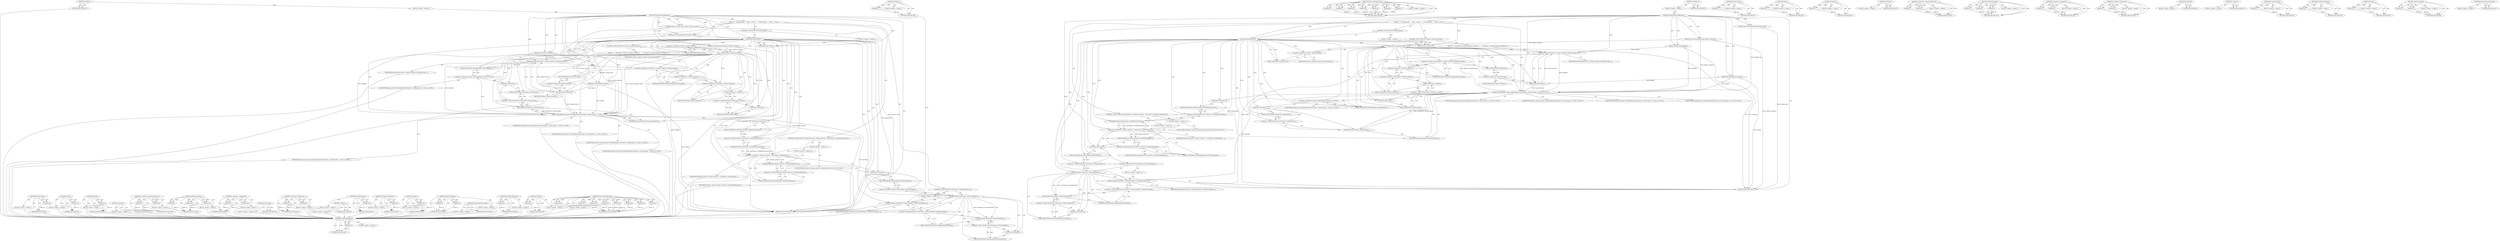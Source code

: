 digraph "MasterDocumentLoader" {
vulnerable_169 [label=<(METHOD,OnWillSendRequest)>];
vulnerable_170 [label=<(PARAM,p1)>];
vulnerable_171 [label=<(BLOCK,&lt;empty&gt;,&lt;empty&gt;)>];
vulnerable_172 [label=<(METHOD_RETURN,ANY)>];
vulnerable_123 [label=<(METHOD,Progress)>];
vulnerable_124 [label=<(PARAM,p1)>];
vulnerable_125 [label=<(BLOCK,&lt;empty&gt;,&lt;empty&gt;)>];
vulnerable_126 [label=<(METHOD_RETURN,ANY)>];
vulnerable_143 [label=<(METHOD,probe.willSendRequest)>];
vulnerable_144 [label=<(PARAM,p1)>];
vulnerable_145 [label=<(PARAM,p2)>];
vulnerable_146 [label=<(PARAM,p3)>];
vulnerable_147 [label=<(PARAM,p4)>];
vulnerable_148 [label=<(PARAM,p5)>];
vulnerable_149 [label=<(PARAM,p6)>];
vulnerable_150 [label=<(PARAM,p7)>];
vulnerable_151 [label=<(BLOCK,&lt;empty&gt;,&lt;empty&gt;)>];
vulnerable_152 [label=<(METHOD_RETURN,ANY)>];
vulnerable_6 [label=<(METHOD,&lt;global&gt;)<SUB>1</SUB>>];
vulnerable_7 [label=<(BLOCK,&lt;empty&gt;,&lt;empty&gt;)<SUB>1</SUB>>];
vulnerable_8 [label=<(METHOD,DispatchWillSendRequest)<SUB>1</SUB>>];
vulnerable_9 [label=<(PARAM,unsigned long identifier)<SUB>2</SUB>>];
vulnerable_10 [label=<(PARAM,ResourceRequest&amp; request)<SUB>3</SUB>>];
vulnerable_11 [label=<(PARAM,const ResourceResponse&amp; redirect_response)<SUB>4</SUB>>];
vulnerable_12 [label=<(PARAM,const FetchInitiatorInfo&amp; initiator_info)<SUB>5</SUB>>];
vulnerable_13 [label=<(BLOCK,{
   if (IsDetached())
     return;

  if (redi...,{
   if (IsDetached())
     return;

  if (redi...)<SUB>5</SUB>>];
vulnerable_14 [label=<(CONTROL_STRUCTURE,IF,if (IsDetached()))<SUB>6</SUB>>];
vulnerable_15 [label=<(IsDetached,IsDetached())<SUB>6</SUB>>];
vulnerable_16 [label=<(BLOCK,&lt;empty&gt;,&lt;empty&gt;)<SUB>7</SUB>>];
vulnerable_17 [label=<(RETURN,return;,return;)<SUB>7</SUB>>];
vulnerable_18 [label=<(CONTROL_STRUCTURE,IF,if (redirect_response.IsNull()))<SUB>9</SUB>>];
vulnerable_19 [label=<(IsNull,redirect_response.IsNull())<SUB>9</SUB>>];
vulnerable_20 [label=<(&lt;operator&gt;.fieldAccess,redirect_response.IsNull)<SUB>9</SUB>>];
vulnerable_21 [label=<(IDENTIFIER,redirect_response,redirect_response.IsNull())<SUB>9</SUB>>];
vulnerable_22 [label=<(FIELD_IDENTIFIER,IsNull,IsNull)<SUB>9</SUB>>];
vulnerable_23 [label=<(BLOCK,{
    GetFrame()-&gt;Loader().Progress().WillStart...,{
    GetFrame()-&gt;Loader().Progress().WillStart...)<SUB>9</SUB>>];
vulnerable_24 [label=<(WillStartLoading,GetFrame()-&gt;Loader().Progress().WillStartLoadin...)<SUB>10</SUB>>];
vulnerable_25 [label=<(&lt;operator&gt;.fieldAccess,GetFrame()-&gt;Loader().Progress().WillStartLoading)<SUB>10</SUB>>];
vulnerable_26 [label=<(Progress,GetFrame()-&gt;Loader().Progress())<SUB>10</SUB>>];
vulnerable_27 [label=<(&lt;operator&gt;.fieldAccess,GetFrame()-&gt;Loader().Progress)<SUB>10</SUB>>];
vulnerable_28 [label=<(Loader,GetFrame()-&gt;Loader())<SUB>10</SUB>>];
vulnerable_29 [label=<(&lt;operator&gt;.indirectFieldAccess,GetFrame()-&gt;Loader)<SUB>10</SUB>>];
vulnerable_30 [label=<(GetFrame,GetFrame())<SUB>10</SUB>>];
vulnerable_31 [label=<(FIELD_IDENTIFIER,Loader,Loader)<SUB>10</SUB>>];
vulnerable_32 [label=<(FIELD_IDENTIFIER,Progress,Progress)<SUB>10</SUB>>];
vulnerable_33 [label=<(FIELD_IDENTIFIER,WillStartLoading,WillStartLoading)<SUB>10</SUB>>];
vulnerable_34 [label=<(IDENTIFIER,identifier,GetFrame()-&gt;Loader().Progress().WillStartLoadin...)<SUB>10</SUB>>];
vulnerable_35 [label=<(Priority,request.Priority())<SUB>11</SUB>>];
vulnerable_36 [label=<(&lt;operator&gt;.fieldAccess,request.Priority)<SUB>11</SUB>>];
vulnerable_37 [label=<(IDENTIFIER,request,request.Priority())<SUB>11</SUB>>];
vulnerable_38 [label=<(FIELD_IDENTIFIER,Priority,Priority)<SUB>11</SUB>>];
vulnerable_39 [label="<(probe.willSendRequest,probe::willSendRequest(GetFrame()-&gt;GetDocument(...)<SUB>13</SUB>>"];
vulnerable_40 [label="<(&lt;operator&gt;.fieldAccess,probe::willSendRequest)<SUB>13</SUB>>"];
vulnerable_41 [label="<(IDENTIFIER,probe,probe::willSendRequest(GetFrame()-&gt;GetDocument(...)<SUB>13</SUB>>"];
vulnerable_42 [label=<(FIELD_IDENTIFIER,willSendRequest,willSendRequest)<SUB>13</SUB>>];
vulnerable_43 [label=<(GetDocument,GetFrame()-&gt;GetDocument())<SUB>13</SUB>>];
vulnerable_44 [label=<(&lt;operator&gt;.indirectFieldAccess,GetFrame()-&gt;GetDocument)<SUB>13</SUB>>];
vulnerable_45 [label=<(GetFrame,GetFrame())<SUB>13</SUB>>];
vulnerable_46 [label=<(FIELD_IDENTIFIER,GetDocument,GetDocument)<SUB>13</SUB>>];
vulnerable_47 [label="<(IDENTIFIER,identifier,probe::willSendRequest(GetFrame()-&gt;GetDocument(...)<SUB>13</SUB>>"];
vulnerable_48 [label=<(MasterDocumentLoader,MasterDocumentLoader())<SUB>14</SUB>>];
vulnerable_49 [label="<(IDENTIFIER,request,probe::willSendRequest(GetFrame()-&gt;GetDocument(...)<SUB>14</SUB>>"];
vulnerable_50 [label="<(IDENTIFIER,redirect_response,probe::willSendRequest(GetFrame()-&gt;GetDocument(...)<SUB>14</SUB>>"];
vulnerable_51 [label="<(IDENTIFIER,initiator_info,probe::willSendRequest(GetFrame()-&gt;GetDocument(...)<SUB>15</SUB>>"];
vulnerable_52 [label=<(CONTROL_STRUCTURE,IF,if (IdlenessDetector* idleness_detector = GetFrame()-&gt;GetIdlenessDetector()))<SUB>16</SUB>>];
vulnerable_53 [label=<(BLOCK,&lt;empty&gt;,&lt;empty&gt;)<SUB>16</SUB>>];
vulnerable_54 [label="<(LOCAL,IdlenessDetector* idleness_detector: IdlenessDetector*)<SUB>16</SUB>>"];
vulnerable_55 [label=<(&lt;operator&gt;.assignment,* idleness_detector = GetFrame()-&gt;GetIdlenessDe...)<SUB>16</SUB>>];
vulnerable_56 [label=<(IDENTIFIER,idleness_detector,* idleness_detector = GetFrame()-&gt;GetIdlenessDe...)<SUB>16</SUB>>];
vulnerable_57 [label=<(GetIdlenessDetector,GetFrame()-&gt;GetIdlenessDetector())<SUB>16</SUB>>];
vulnerable_58 [label=<(&lt;operator&gt;.indirectFieldAccess,GetFrame()-&gt;GetIdlenessDetector)<SUB>16</SUB>>];
vulnerable_59 [label=<(GetFrame,GetFrame())<SUB>16</SUB>>];
vulnerable_60 [label=<(FIELD_IDENTIFIER,GetIdlenessDetector,GetIdlenessDetector)<SUB>16</SUB>>];
vulnerable_61 [label=<(BLOCK,&lt;empty&gt;,&lt;empty&gt;)<SUB>17</SUB>>];
vulnerable_62 [label=<(OnWillSendRequest,idleness_detector-&gt;OnWillSendRequest())<SUB>17</SUB>>];
vulnerable_63 [label=<(&lt;operator&gt;.indirectFieldAccess,idleness_detector-&gt;OnWillSendRequest)<SUB>17</SUB>>];
vulnerable_64 [label=<(IDENTIFIER,idleness_detector,idleness_detector-&gt;OnWillSendRequest())<SUB>17</SUB>>];
vulnerable_65 [label=<(FIELD_IDENTIFIER,OnWillSendRequest,OnWillSendRequest)<SUB>17</SUB>>];
vulnerable_66 [label=<(CONTROL_STRUCTURE,IF,if (GetFrame()-&gt;FrameScheduler()))<SUB>18</SUB>>];
vulnerable_67 [label=<(FrameScheduler,GetFrame()-&gt;FrameScheduler())<SUB>18</SUB>>];
vulnerable_68 [label=<(&lt;operator&gt;.indirectFieldAccess,GetFrame()-&gt;FrameScheduler)<SUB>18</SUB>>];
vulnerable_69 [label=<(GetFrame,GetFrame())<SUB>18</SUB>>];
vulnerable_70 [label=<(FIELD_IDENTIFIER,FrameScheduler,FrameScheduler)<SUB>18</SUB>>];
vulnerable_71 [label=<(BLOCK,&lt;empty&gt;,&lt;empty&gt;)<SUB>19</SUB>>];
vulnerable_72 [label=<(DidStartLoading,GetFrame()-&gt;FrameScheduler()-&gt;DidStartLoading(i...)<SUB>19</SUB>>];
vulnerable_73 [label=<(&lt;operator&gt;.indirectFieldAccess,GetFrame()-&gt;FrameScheduler()-&gt;DidStartLoading)<SUB>19</SUB>>];
vulnerable_74 [label=<(FrameScheduler,GetFrame()-&gt;FrameScheduler())<SUB>19</SUB>>];
vulnerable_75 [label=<(&lt;operator&gt;.indirectFieldAccess,GetFrame()-&gt;FrameScheduler)<SUB>19</SUB>>];
vulnerable_76 [label=<(GetFrame,GetFrame())<SUB>19</SUB>>];
vulnerable_77 [label=<(FIELD_IDENTIFIER,FrameScheduler,FrameScheduler)<SUB>19</SUB>>];
vulnerable_78 [label=<(FIELD_IDENTIFIER,DidStartLoading,DidStartLoading)<SUB>19</SUB>>];
vulnerable_79 [label=<(IDENTIFIER,identifier,GetFrame()-&gt;FrameScheduler()-&gt;DidStartLoading(i...)<SUB>19</SUB>>];
vulnerable_80 [label=<(METHOD_RETURN,void)<SUB>1</SUB>>];
vulnerable_82 [label=<(METHOD_RETURN,ANY)<SUB>1</SUB>>];
vulnerable_153 [label=<(METHOD,GetDocument)>];
vulnerable_154 [label=<(PARAM,p1)>];
vulnerable_155 [label=<(BLOCK,&lt;empty&gt;,&lt;empty&gt;)>];
vulnerable_156 [label=<(METHOD_RETURN,ANY)>];
vulnerable_108 [label=<(METHOD,IsNull)>];
vulnerable_109 [label=<(PARAM,p1)>];
vulnerable_110 [label=<(BLOCK,&lt;empty&gt;,&lt;empty&gt;)>];
vulnerable_111 [label=<(METHOD_RETURN,ANY)>];
vulnerable_139 [label=<(METHOD,Priority)>];
vulnerable_140 [label=<(PARAM,p1)>];
vulnerable_141 [label=<(BLOCK,&lt;empty&gt;,&lt;empty&gt;)>];
vulnerable_142 [label=<(METHOD_RETURN,ANY)>];
vulnerable_136 [label=<(METHOD,GetFrame)>];
vulnerable_137 [label=<(BLOCK,&lt;empty&gt;,&lt;empty&gt;)>];
vulnerable_138 [label=<(METHOD_RETURN,ANY)>];
vulnerable_131 [label=<(METHOD,&lt;operator&gt;.indirectFieldAccess)>];
vulnerable_132 [label=<(PARAM,p1)>];
vulnerable_133 [label=<(PARAM,p2)>];
vulnerable_134 [label=<(BLOCK,&lt;empty&gt;,&lt;empty&gt;)>];
vulnerable_135 [label=<(METHOD_RETURN,ANY)>];
vulnerable_117 [label=<(METHOD,WillStartLoading)>];
vulnerable_118 [label=<(PARAM,p1)>];
vulnerable_119 [label=<(PARAM,p2)>];
vulnerable_120 [label=<(PARAM,p3)>];
vulnerable_121 [label=<(BLOCK,&lt;empty&gt;,&lt;empty&gt;)>];
vulnerable_122 [label=<(METHOD_RETURN,ANY)>];
vulnerable_160 [label=<(METHOD,&lt;operator&gt;.assignment)>];
vulnerable_161 [label=<(PARAM,p1)>];
vulnerable_162 [label=<(PARAM,p2)>];
vulnerable_163 [label=<(BLOCK,&lt;empty&gt;,&lt;empty&gt;)>];
vulnerable_164 [label=<(METHOD_RETURN,ANY)>];
vulnerable_112 [label=<(METHOD,&lt;operator&gt;.fieldAccess)>];
vulnerable_113 [label=<(PARAM,p1)>];
vulnerable_114 [label=<(PARAM,p2)>];
vulnerable_115 [label=<(BLOCK,&lt;empty&gt;,&lt;empty&gt;)>];
vulnerable_116 [label=<(METHOD_RETURN,ANY)>];
vulnerable_105 [label=<(METHOD,IsDetached)>];
vulnerable_106 [label=<(BLOCK,&lt;empty&gt;,&lt;empty&gt;)>];
vulnerable_107 [label=<(METHOD_RETURN,ANY)>];
vulnerable_99 [label=<(METHOD,&lt;global&gt;)<SUB>1</SUB>>];
vulnerable_100 [label=<(BLOCK,&lt;empty&gt;,&lt;empty&gt;)>];
vulnerable_101 [label=<(METHOD_RETURN,ANY)>];
vulnerable_173 [label=<(METHOD,FrameScheduler)>];
vulnerable_174 [label=<(PARAM,p1)>];
vulnerable_175 [label=<(BLOCK,&lt;empty&gt;,&lt;empty&gt;)>];
vulnerable_176 [label=<(METHOD_RETURN,ANY)>];
vulnerable_165 [label=<(METHOD,GetIdlenessDetector)>];
vulnerable_166 [label=<(PARAM,p1)>];
vulnerable_167 [label=<(BLOCK,&lt;empty&gt;,&lt;empty&gt;)>];
vulnerable_168 [label=<(METHOD_RETURN,ANY)>];
vulnerable_127 [label=<(METHOD,Loader)>];
vulnerable_128 [label=<(PARAM,p1)>];
vulnerable_129 [label=<(BLOCK,&lt;empty&gt;,&lt;empty&gt;)>];
vulnerable_130 [label=<(METHOD_RETURN,ANY)>];
vulnerable_177 [label=<(METHOD,DidStartLoading)>];
vulnerable_178 [label=<(PARAM,p1)>];
vulnerable_179 [label=<(PARAM,p2)>];
vulnerable_180 [label=<(BLOCK,&lt;empty&gt;,&lt;empty&gt;)>];
vulnerable_181 [label=<(METHOD_RETURN,ANY)>];
vulnerable_157 [label=<(METHOD,MasterDocumentLoader)>];
vulnerable_158 [label=<(BLOCK,&lt;empty&gt;,&lt;empty&gt;)>];
vulnerable_159 [label=<(METHOD_RETURN,ANY)>];
fixed_174 [label=<(METHOD,OnWillSendRequest)>];
fixed_175 [label=<(PARAM,p1)>];
fixed_176 [label=<(BLOCK,&lt;empty&gt;,&lt;empty&gt;)>];
fixed_177 [label=<(METHOD_RETURN,ANY)>];
fixed_127 [label=<(METHOD,Progress)>];
fixed_128 [label=<(PARAM,p1)>];
fixed_129 [label=<(BLOCK,&lt;empty&gt;,&lt;empty&gt;)>];
fixed_130 [label=<(METHOD_RETURN,ANY)>];
fixed_147 [label=<(METHOD,probe.willSendRequest)>];
fixed_148 [label=<(PARAM,p1)>];
fixed_149 [label=<(PARAM,p2)>];
fixed_150 [label=<(PARAM,p3)>];
fixed_151 [label=<(PARAM,p4)>];
fixed_152 [label=<(PARAM,p5)>];
fixed_153 [label=<(PARAM,p6)>];
fixed_154 [label=<(PARAM,p7)>];
fixed_155 [label=<(PARAM,p8)>];
fixed_156 [label=<(BLOCK,&lt;empty&gt;,&lt;empty&gt;)>];
fixed_157 [label=<(METHOD_RETURN,ANY)>];
fixed_6 [label=<(METHOD,&lt;global&gt;)<SUB>1</SUB>>];
fixed_7 [label=<(BLOCK,&lt;empty&gt;,&lt;empty&gt;)<SUB>1</SUB>>];
fixed_8 [label=<(METHOD,DispatchWillSendRequest)<SUB>1</SUB>>];
fixed_9 [label=<(PARAM,unsigned long identifier)<SUB>2</SUB>>];
fixed_10 [label=<(PARAM,ResourceRequest&amp; request)<SUB>3</SUB>>];
fixed_11 [label=<(PARAM,const ResourceResponse&amp; redirect_response)<SUB>4</SUB>>];
fixed_12 [label="<(PARAM,Resource::Type resource_type)<SUB>5</SUB>>"];
fixed_13 [label=<(PARAM,const FetchInitiatorInfo&amp; initiator_info)<SUB>6</SUB>>];
fixed_14 [label=<(BLOCK,{
   if (IsDetached())
     return;

  if (redi...,{
   if (IsDetached())
     return;

  if (redi...)<SUB>6</SUB>>];
fixed_15 [label=<(CONTROL_STRUCTURE,IF,if (IsDetached()))<SUB>7</SUB>>];
fixed_16 [label=<(IsDetached,IsDetached())<SUB>7</SUB>>];
fixed_17 [label=<(BLOCK,&lt;empty&gt;,&lt;empty&gt;)<SUB>8</SUB>>];
fixed_18 [label=<(RETURN,return;,return;)<SUB>8</SUB>>];
fixed_19 [label=<(CONTROL_STRUCTURE,IF,if (redirect_response.IsNull()))<SUB>10</SUB>>];
fixed_20 [label=<(IsNull,redirect_response.IsNull())<SUB>10</SUB>>];
fixed_21 [label=<(&lt;operator&gt;.fieldAccess,redirect_response.IsNull)<SUB>10</SUB>>];
fixed_22 [label=<(IDENTIFIER,redirect_response,redirect_response.IsNull())<SUB>10</SUB>>];
fixed_23 [label=<(FIELD_IDENTIFIER,IsNull,IsNull)<SUB>10</SUB>>];
fixed_24 [label=<(BLOCK,{
    GetFrame()-&gt;Loader().Progress().WillStart...,{
    GetFrame()-&gt;Loader().Progress().WillStart...)<SUB>10</SUB>>];
fixed_25 [label=<(WillStartLoading,GetFrame()-&gt;Loader().Progress().WillStartLoadin...)<SUB>11</SUB>>];
fixed_26 [label=<(&lt;operator&gt;.fieldAccess,GetFrame()-&gt;Loader().Progress().WillStartLoading)<SUB>11</SUB>>];
fixed_27 [label=<(Progress,GetFrame()-&gt;Loader().Progress())<SUB>11</SUB>>];
fixed_28 [label=<(&lt;operator&gt;.fieldAccess,GetFrame()-&gt;Loader().Progress)<SUB>11</SUB>>];
fixed_29 [label=<(Loader,GetFrame()-&gt;Loader())<SUB>11</SUB>>];
fixed_30 [label=<(&lt;operator&gt;.indirectFieldAccess,GetFrame()-&gt;Loader)<SUB>11</SUB>>];
fixed_31 [label=<(GetFrame,GetFrame())<SUB>11</SUB>>];
fixed_32 [label=<(FIELD_IDENTIFIER,Loader,Loader)<SUB>11</SUB>>];
fixed_33 [label=<(FIELD_IDENTIFIER,Progress,Progress)<SUB>11</SUB>>];
fixed_34 [label=<(FIELD_IDENTIFIER,WillStartLoading,WillStartLoading)<SUB>11</SUB>>];
fixed_35 [label=<(IDENTIFIER,identifier,GetFrame()-&gt;Loader().Progress().WillStartLoadin...)<SUB>11</SUB>>];
fixed_36 [label=<(Priority,request.Priority())<SUB>12</SUB>>];
fixed_37 [label=<(&lt;operator&gt;.fieldAccess,request.Priority)<SUB>12</SUB>>];
fixed_38 [label=<(IDENTIFIER,request,request.Priority())<SUB>12</SUB>>];
fixed_39 [label=<(FIELD_IDENTIFIER,Priority,Priority)<SUB>12</SUB>>];
fixed_40 [label="<(probe.willSendRequest,probe::willSendRequest(GetFrame()-&gt;GetDocument(...)<SUB>14</SUB>>"];
fixed_41 [label="<(&lt;operator&gt;.fieldAccess,probe::willSendRequest)<SUB>14</SUB>>"];
fixed_42 [label="<(IDENTIFIER,probe,probe::willSendRequest(GetFrame()-&gt;GetDocument(...)<SUB>14</SUB>>"];
fixed_43 [label=<(FIELD_IDENTIFIER,willSendRequest,willSendRequest)<SUB>14</SUB>>];
fixed_44 [label=<(GetDocument,GetFrame()-&gt;GetDocument())<SUB>14</SUB>>];
fixed_45 [label=<(&lt;operator&gt;.indirectFieldAccess,GetFrame()-&gt;GetDocument)<SUB>14</SUB>>];
fixed_46 [label=<(GetFrame,GetFrame())<SUB>14</SUB>>];
fixed_47 [label=<(FIELD_IDENTIFIER,GetDocument,GetDocument)<SUB>14</SUB>>];
fixed_48 [label="<(IDENTIFIER,identifier,probe::willSendRequest(GetFrame()-&gt;GetDocument(...)<SUB>14</SUB>>"];
fixed_49 [label=<(MasterDocumentLoader,MasterDocumentLoader())<SUB>15</SUB>>];
fixed_50 [label="<(IDENTIFIER,request,probe::willSendRequest(GetFrame()-&gt;GetDocument(...)<SUB>15</SUB>>"];
fixed_51 [label="<(IDENTIFIER,redirect_response,probe::willSendRequest(GetFrame()-&gt;GetDocument(...)<SUB>15</SUB>>"];
fixed_52 [label="<(IDENTIFIER,initiator_info,probe::willSendRequest(GetFrame()-&gt;GetDocument(...)<SUB>16</SUB>>"];
fixed_53 [label="<(IDENTIFIER,resource_type,probe::willSendRequest(GetFrame()-&gt;GetDocument(...)<SUB>16</SUB>>"];
fixed_54 [label=<(CONTROL_STRUCTURE,IF,if (IdlenessDetector* idleness_detector = GetFrame()-&gt;GetIdlenessDetector()))<SUB>17</SUB>>];
fixed_55 [label=<(BLOCK,&lt;empty&gt;,&lt;empty&gt;)<SUB>17</SUB>>];
fixed_56 [label="<(LOCAL,IdlenessDetector* idleness_detector: IdlenessDetector*)<SUB>17</SUB>>"];
fixed_57 [label=<(&lt;operator&gt;.assignment,* idleness_detector = GetFrame()-&gt;GetIdlenessDe...)<SUB>17</SUB>>];
fixed_58 [label=<(IDENTIFIER,idleness_detector,* idleness_detector = GetFrame()-&gt;GetIdlenessDe...)<SUB>17</SUB>>];
fixed_59 [label=<(GetIdlenessDetector,GetFrame()-&gt;GetIdlenessDetector())<SUB>17</SUB>>];
fixed_60 [label=<(&lt;operator&gt;.indirectFieldAccess,GetFrame()-&gt;GetIdlenessDetector)<SUB>17</SUB>>];
fixed_61 [label=<(GetFrame,GetFrame())<SUB>17</SUB>>];
fixed_62 [label=<(FIELD_IDENTIFIER,GetIdlenessDetector,GetIdlenessDetector)<SUB>17</SUB>>];
fixed_63 [label=<(BLOCK,&lt;empty&gt;,&lt;empty&gt;)<SUB>18</SUB>>];
fixed_64 [label=<(OnWillSendRequest,idleness_detector-&gt;OnWillSendRequest())<SUB>18</SUB>>];
fixed_65 [label=<(&lt;operator&gt;.indirectFieldAccess,idleness_detector-&gt;OnWillSendRequest)<SUB>18</SUB>>];
fixed_66 [label=<(IDENTIFIER,idleness_detector,idleness_detector-&gt;OnWillSendRequest())<SUB>18</SUB>>];
fixed_67 [label=<(FIELD_IDENTIFIER,OnWillSendRequest,OnWillSendRequest)<SUB>18</SUB>>];
fixed_68 [label=<(CONTROL_STRUCTURE,IF,if (GetFrame()-&gt;FrameScheduler()))<SUB>19</SUB>>];
fixed_69 [label=<(FrameScheduler,GetFrame()-&gt;FrameScheduler())<SUB>19</SUB>>];
fixed_70 [label=<(&lt;operator&gt;.indirectFieldAccess,GetFrame()-&gt;FrameScheduler)<SUB>19</SUB>>];
fixed_71 [label=<(GetFrame,GetFrame())<SUB>19</SUB>>];
fixed_72 [label=<(FIELD_IDENTIFIER,FrameScheduler,FrameScheduler)<SUB>19</SUB>>];
fixed_73 [label=<(BLOCK,&lt;empty&gt;,&lt;empty&gt;)<SUB>20</SUB>>];
fixed_74 [label=<(DidStartLoading,GetFrame()-&gt;FrameScheduler()-&gt;DidStartLoading(i...)<SUB>20</SUB>>];
fixed_75 [label=<(&lt;operator&gt;.indirectFieldAccess,GetFrame()-&gt;FrameScheduler()-&gt;DidStartLoading)<SUB>20</SUB>>];
fixed_76 [label=<(FrameScheduler,GetFrame()-&gt;FrameScheduler())<SUB>20</SUB>>];
fixed_77 [label=<(&lt;operator&gt;.indirectFieldAccess,GetFrame()-&gt;FrameScheduler)<SUB>20</SUB>>];
fixed_78 [label=<(GetFrame,GetFrame())<SUB>20</SUB>>];
fixed_79 [label=<(FIELD_IDENTIFIER,FrameScheduler,FrameScheduler)<SUB>20</SUB>>];
fixed_80 [label=<(FIELD_IDENTIFIER,DidStartLoading,DidStartLoading)<SUB>20</SUB>>];
fixed_81 [label=<(IDENTIFIER,identifier,GetFrame()-&gt;FrameScheduler()-&gt;DidStartLoading(i...)<SUB>20</SUB>>];
fixed_82 [label=<(METHOD_RETURN,void)<SUB>1</SUB>>];
fixed_84 [label=<(METHOD_RETURN,ANY)<SUB>1</SUB>>];
fixed_158 [label=<(METHOD,GetDocument)>];
fixed_159 [label=<(PARAM,p1)>];
fixed_160 [label=<(BLOCK,&lt;empty&gt;,&lt;empty&gt;)>];
fixed_161 [label=<(METHOD_RETURN,ANY)>];
fixed_112 [label=<(METHOD,IsNull)>];
fixed_113 [label=<(PARAM,p1)>];
fixed_114 [label=<(BLOCK,&lt;empty&gt;,&lt;empty&gt;)>];
fixed_115 [label=<(METHOD_RETURN,ANY)>];
fixed_143 [label=<(METHOD,Priority)>];
fixed_144 [label=<(PARAM,p1)>];
fixed_145 [label=<(BLOCK,&lt;empty&gt;,&lt;empty&gt;)>];
fixed_146 [label=<(METHOD_RETURN,ANY)>];
fixed_140 [label=<(METHOD,GetFrame)>];
fixed_141 [label=<(BLOCK,&lt;empty&gt;,&lt;empty&gt;)>];
fixed_142 [label=<(METHOD_RETURN,ANY)>];
fixed_135 [label=<(METHOD,&lt;operator&gt;.indirectFieldAccess)>];
fixed_136 [label=<(PARAM,p1)>];
fixed_137 [label=<(PARAM,p2)>];
fixed_138 [label=<(BLOCK,&lt;empty&gt;,&lt;empty&gt;)>];
fixed_139 [label=<(METHOD_RETURN,ANY)>];
fixed_121 [label=<(METHOD,WillStartLoading)>];
fixed_122 [label=<(PARAM,p1)>];
fixed_123 [label=<(PARAM,p2)>];
fixed_124 [label=<(PARAM,p3)>];
fixed_125 [label=<(BLOCK,&lt;empty&gt;,&lt;empty&gt;)>];
fixed_126 [label=<(METHOD_RETURN,ANY)>];
fixed_165 [label=<(METHOD,&lt;operator&gt;.assignment)>];
fixed_166 [label=<(PARAM,p1)>];
fixed_167 [label=<(PARAM,p2)>];
fixed_168 [label=<(BLOCK,&lt;empty&gt;,&lt;empty&gt;)>];
fixed_169 [label=<(METHOD_RETURN,ANY)>];
fixed_116 [label=<(METHOD,&lt;operator&gt;.fieldAccess)>];
fixed_117 [label=<(PARAM,p1)>];
fixed_118 [label=<(PARAM,p2)>];
fixed_119 [label=<(BLOCK,&lt;empty&gt;,&lt;empty&gt;)>];
fixed_120 [label=<(METHOD_RETURN,ANY)>];
fixed_109 [label=<(METHOD,IsDetached)>];
fixed_110 [label=<(BLOCK,&lt;empty&gt;,&lt;empty&gt;)>];
fixed_111 [label=<(METHOD_RETURN,ANY)>];
fixed_103 [label=<(METHOD,&lt;global&gt;)<SUB>1</SUB>>];
fixed_104 [label=<(BLOCK,&lt;empty&gt;,&lt;empty&gt;)>];
fixed_105 [label=<(METHOD_RETURN,ANY)>];
fixed_178 [label=<(METHOD,FrameScheduler)>];
fixed_179 [label=<(PARAM,p1)>];
fixed_180 [label=<(BLOCK,&lt;empty&gt;,&lt;empty&gt;)>];
fixed_181 [label=<(METHOD_RETURN,ANY)>];
fixed_170 [label=<(METHOD,GetIdlenessDetector)>];
fixed_171 [label=<(PARAM,p1)>];
fixed_172 [label=<(BLOCK,&lt;empty&gt;,&lt;empty&gt;)>];
fixed_173 [label=<(METHOD_RETURN,ANY)>];
fixed_131 [label=<(METHOD,Loader)>];
fixed_132 [label=<(PARAM,p1)>];
fixed_133 [label=<(BLOCK,&lt;empty&gt;,&lt;empty&gt;)>];
fixed_134 [label=<(METHOD_RETURN,ANY)>];
fixed_182 [label=<(METHOD,DidStartLoading)>];
fixed_183 [label=<(PARAM,p1)>];
fixed_184 [label=<(PARAM,p2)>];
fixed_185 [label=<(BLOCK,&lt;empty&gt;,&lt;empty&gt;)>];
fixed_186 [label=<(METHOD_RETURN,ANY)>];
fixed_162 [label=<(METHOD,MasterDocumentLoader)>];
fixed_163 [label=<(BLOCK,&lt;empty&gt;,&lt;empty&gt;)>];
fixed_164 [label=<(METHOD_RETURN,ANY)>];
vulnerable_169 -> vulnerable_170  [key=0, label="AST: "];
vulnerable_169 -> vulnerable_170  [key=1, label="DDG: "];
vulnerable_169 -> vulnerable_171  [key=0, label="AST: "];
vulnerable_169 -> vulnerable_172  [key=0, label="AST: "];
vulnerable_169 -> vulnerable_172  [key=1, label="CFG: "];
vulnerable_170 -> vulnerable_172  [key=0, label="DDG: p1"];
vulnerable_123 -> vulnerable_124  [key=0, label="AST: "];
vulnerable_123 -> vulnerable_124  [key=1, label="DDG: "];
vulnerable_123 -> vulnerable_125  [key=0, label="AST: "];
vulnerable_123 -> vulnerable_126  [key=0, label="AST: "];
vulnerable_123 -> vulnerable_126  [key=1, label="CFG: "];
vulnerable_124 -> vulnerable_126  [key=0, label="DDG: p1"];
vulnerable_143 -> vulnerable_144  [key=0, label="AST: "];
vulnerable_143 -> vulnerable_144  [key=1, label="DDG: "];
vulnerable_143 -> vulnerable_151  [key=0, label="AST: "];
vulnerable_143 -> vulnerable_145  [key=0, label="AST: "];
vulnerable_143 -> vulnerable_145  [key=1, label="DDG: "];
vulnerable_143 -> vulnerable_152  [key=0, label="AST: "];
vulnerable_143 -> vulnerable_152  [key=1, label="CFG: "];
vulnerable_143 -> vulnerable_146  [key=0, label="AST: "];
vulnerable_143 -> vulnerable_146  [key=1, label="DDG: "];
vulnerable_143 -> vulnerable_147  [key=0, label="AST: "];
vulnerable_143 -> vulnerable_147  [key=1, label="DDG: "];
vulnerable_143 -> vulnerable_148  [key=0, label="AST: "];
vulnerable_143 -> vulnerable_148  [key=1, label="DDG: "];
vulnerable_143 -> vulnerable_149  [key=0, label="AST: "];
vulnerable_143 -> vulnerable_149  [key=1, label="DDG: "];
vulnerable_143 -> vulnerable_150  [key=0, label="AST: "];
vulnerable_143 -> vulnerable_150  [key=1, label="DDG: "];
vulnerable_144 -> vulnerable_152  [key=0, label="DDG: p1"];
vulnerable_145 -> vulnerable_152  [key=0, label="DDG: p2"];
vulnerable_146 -> vulnerable_152  [key=0, label="DDG: p3"];
vulnerable_147 -> vulnerable_152  [key=0, label="DDG: p4"];
vulnerable_148 -> vulnerable_152  [key=0, label="DDG: p5"];
vulnerable_149 -> vulnerable_152  [key=0, label="DDG: p6"];
vulnerable_150 -> vulnerable_152  [key=0, label="DDG: p7"];
vulnerable_6 -> vulnerable_7  [key=0, label="AST: "];
vulnerable_6 -> vulnerable_82  [key=0, label="AST: "];
vulnerable_6 -> vulnerable_82  [key=1, label="CFG: "];
vulnerable_7 -> vulnerable_8  [key=0, label="AST: "];
vulnerable_8 -> vulnerable_9  [key=0, label="AST: "];
vulnerable_8 -> vulnerable_9  [key=1, label="DDG: "];
vulnerable_8 -> vulnerable_10  [key=0, label="AST: "];
vulnerable_8 -> vulnerable_10  [key=1, label="DDG: "];
vulnerable_8 -> vulnerable_11  [key=0, label="AST: "];
vulnerable_8 -> vulnerable_11  [key=1, label="DDG: "];
vulnerable_8 -> vulnerable_12  [key=0, label="AST: "];
vulnerable_8 -> vulnerable_12  [key=1, label="DDG: "];
vulnerable_8 -> vulnerable_13  [key=0, label="AST: "];
vulnerable_8 -> vulnerable_80  [key=0, label="AST: "];
vulnerable_8 -> vulnerable_15  [key=0, label="CFG: "];
vulnerable_8 -> vulnerable_15  [key=1, label="DDG: "];
vulnerable_8 -> vulnerable_39  [key=0, label="DDG: "];
vulnerable_8 -> vulnerable_17  [key=0, label="DDG: "];
vulnerable_8 -> vulnerable_24  [key=0, label="DDG: "];
vulnerable_8 -> vulnerable_72  [key=0, label="DDG: "];
vulnerable_9 -> vulnerable_80  [key=0, label="DDG: identifier"];
vulnerable_9 -> vulnerable_39  [key=0, label="DDG: identifier"];
vulnerable_9 -> vulnerable_24  [key=0, label="DDG: identifier"];
vulnerable_10 -> vulnerable_80  [key=0, label="DDG: request"];
vulnerable_10 -> vulnerable_39  [key=0, label="DDG: request"];
vulnerable_10 -> vulnerable_35  [key=0, label="DDG: request"];
vulnerable_11 -> vulnerable_80  [key=0, label="DDG: redirect_response"];
vulnerable_11 -> vulnerable_39  [key=0, label="DDG: redirect_response"];
vulnerable_11 -> vulnerable_19  [key=0, label="DDG: redirect_response"];
vulnerable_12 -> vulnerable_80  [key=0, label="DDG: initiator_info"];
vulnerable_12 -> vulnerable_39  [key=0, label="DDG: initiator_info"];
vulnerable_13 -> vulnerable_14  [key=0, label="AST: "];
vulnerable_13 -> vulnerable_18  [key=0, label="AST: "];
vulnerable_13 -> vulnerable_39  [key=0, label="AST: "];
vulnerable_13 -> vulnerable_52  [key=0, label="AST: "];
vulnerable_13 -> vulnerable_66  [key=0, label="AST: "];
vulnerable_14 -> vulnerable_15  [key=0, label="AST: "];
vulnerable_14 -> vulnerable_16  [key=0, label="AST: "];
vulnerable_15 -> vulnerable_17  [key=0, label="CFG: "];
vulnerable_15 -> vulnerable_17  [key=1, label="CDG: "];
vulnerable_15 -> vulnerable_22  [key=0, label="CFG: "];
vulnerable_15 -> vulnerable_22  [key=1, label="CDG: "];
vulnerable_15 -> vulnerable_80  [key=0, label="DDG: IsDetached()"];
vulnerable_15 -> vulnerable_48  [key=0, label="CDG: "];
vulnerable_15 -> vulnerable_68  [key=0, label="CDG: "];
vulnerable_15 -> vulnerable_60  [key=0, label="CDG: "];
vulnerable_15 -> vulnerable_42  [key=0, label="CDG: "];
vulnerable_15 -> vulnerable_57  [key=0, label="CDG: "];
vulnerable_15 -> vulnerable_19  [key=0, label="CDG: "];
vulnerable_15 -> vulnerable_46  [key=0, label="CDG: "];
vulnerable_15 -> vulnerable_20  [key=0, label="CDG: "];
vulnerable_15 -> vulnerable_69  [key=0, label="CDG: "];
vulnerable_15 -> vulnerable_67  [key=0, label="CDG: "];
vulnerable_15 -> vulnerable_45  [key=0, label="CDG: "];
vulnerable_15 -> vulnerable_40  [key=0, label="CDG: "];
vulnerable_15 -> vulnerable_59  [key=0, label="CDG: "];
vulnerable_15 -> vulnerable_44  [key=0, label="CDG: "];
vulnerable_15 -> vulnerable_43  [key=0, label="CDG: "];
vulnerable_15 -> vulnerable_58  [key=0, label="CDG: "];
vulnerable_15 -> vulnerable_70  [key=0, label="CDG: "];
vulnerable_15 -> vulnerable_55  [key=0, label="CDG: "];
vulnerable_15 -> vulnerable_39  [key=0, label="CDG: "];
vulnerable_16 -> vulnerable_17  [key=0, label="AST: "];
vulnerable_17 -> vulnerable_80  [key=0, label="CFG: "];
vulnerable_17 -> vulnerable_80  [key=1, label="DDG: &lt;RET&gt;"];
vulnerable_18 -> vulnerable_19  [key=0, label="AST: "];
vulnerable_18 -> vulnerable_23  [key=0, label="AST: "];
vulnerable_19 -> vulnerable_20  [key=0, label="AST: "];
vulnerable_19 -> vulnerable_30  [key=0, label="CFG: "];
vulnerable_19 -> vulnerable_30  [key=1, label="CDG: "];
vulnerable_19 -> vulnerable_42  [key=0, label="CFG: "];
vulnerable_19 -> vulnerable_39  [key=0, label="DDG: redirect_response.IsNull"];
vulnerable_19 -> vulnerable_32  [key=0, label="CDG: "];
vulnerable_19 -> vulnerable_26  [key=0, label="CDG: "];
vulnerable_19 -> vulnerable_28  [key=0, label="CDG: "];
vulnerable_19 -> vulnerable_38  [key=0, label="CDG: "];
vulnerable_19 -> vulnerable_25  [key=0, label="CDG: "];
vulnerable_19 -> vulnerable_27  [key=0, label="CDG: "];
vulnerable_19 -> vulnerable_29  [key=0, label="CDG: "];
vulnerable_19 -> vulnerable_35  [key=0, label="CDG: "];
vulnerable_19 -> vulnerable_24  [key=0, label="CDG: "];
vulnerable_19 -> vulnerable_33  [key=0, label="CDG: "];
vulnerable_19 -> vulnerable_36  [key=0, label="CDG: "];
vulnerable_19 -> vulnerable_31  [key=0, label="CDG: "];
vulnerable_20 -> vulnerable_21  [key=0, label="AST: "];
vulnerable_20 -> vulnerable_22  [key=0, label="AST: "];
vulnerable_20 -> vulnerable_19  [key=0, label="CFG: "];
vulnerable_22 -> vulnerable_20  [key=0, label="CFG: "];
vulnerable_23 -> vulnerable_24  [key=0, label="AST: "];
vulnerable_24 -> vulnerable_25  [key=0, label="AST: "];
vulnerable_24 -> vulnerable_34  [key=0, label="AST: "];
vulnerable_24 -> vulnerable_35  [key=0, label="AST: "];
vulnerable_24 -> vulnerable_42  [key=0, label="CFG: "];
vulnerable_24 -> vulnerable_39  [key=0, label="DDG: identifier"];
vulnerable_25 -> vulnerable_26  [key=0, label="AST: "];
vulnerable_25 -> vulnerable_33  [key=0, label="AST: "];
vulnerable_25 -> vulnerable_38  [key=0, label="CFG: "];
vulnerable_26 -> vulnerable_27  [key=0, label="AST: "];
vulnerable_26 -> vulnerable_33  [key=0, label="CFG: "];
vulnerable_27 -> vulnerable_28  [key=0, label="AST: "];
vulnerable_27 -> vulnerable_32  [key=0, label="AST: "];
vulnerable_27 -> vulnerable_26  [key=0, label="CFG: "];
vulnerable_28 -> vulnerable_29  [key=0, label="AST: "];
vulnerable_28 -> vulnerable_32  [key=0, label="CFG: "];
vulnerable_29 -> vulnerable_30  [key=0, label="AST: "];
vulnerable_29 -> vulnerable_31  [key=0, label="AST: "];
vulnerable_29 -> vulnerable_28  [key=0, label="CFG: "];
vulnerable_30 -> vulnerable_31  [key=0, label="CFG: "];
vulnerable_31 -> vulnerable_29  [key=0, label="CFG: "];
vulnerable_32 -> vulnerable_27  [key=0, label="CFG: "];
vulnerable_33 -> vulnerable_25  [key=0, label="CFG: "];
vulnerable_35 -> vulnerable_36  [key=0, label="AST: "];
vulnerable_35 -> vulnerable_24  [key=0, label="CFG: "];
vulnerable_35 -> vulnerable_24  [key=1, label="DDG: request.Priority"];
vulnerable_35 -> vulnerable_39  [key=0, label="DDG: request.Priority"];
vulnerable_36 -> vulnerable_37  [key=0, label="AST: "];
vulnerable_36 -> vulnerable_38  [key=0, label="AST: "];
vulnerable_36 -> vulnerable_35  [key=0, label="CFG: "];
vulnerable_38 -> vulnerable_36  [key=0, label="CFG: "];
vulnerable_39 -> vulnerable_40  [key=0, label="AST: "];
vulnerable_39 -> vulnerable_43  [key=0, label="AST: "];
vulnerable_39 -> vulnerable_47  [key=0, label="AST: "];
vulnerable_39 -> vulnerable_48  [key=0, label="AST: "];
vulnerable_39 -> vulnerable_49  [key=0, label="AST: "];
vulnerable_39 -> vulnerable_50  [key=0, label="AST: "];
vulnerable_39 -> vulnerable_51  [key=0, label="AST: "];
vulnerable_39 -> vulnerable_59  [key=0, label="CFG: "];
vulnerable_39 -> vulnerable_72  [key=0, label="DDG: identifier"];
vulnerable_40 -> vulnerable_41  [key=0, label="AST: "];
vulnerable_40 -> vulnerable_42  [key=0, label="AST: "];
vulnerable_40 -> vulnerable_45  [key=0, label="CFG: "];
vulnerable_42 -> vulnerable_40  [key=0, label="CFG: "];
vulnerable_43 -> vulnerable_44  [key=0, label="AST: "];
vulnerable_43 -> vulnerable_48  [key=0, label="CFG: "];
vulnerable_43 -> vulnerable_39  [key=0, label="DDG: GetFrame()-&gt;GetDocument"];
vulnerable_44 -> vulnerable_45  [key=0, label="AST: "];
vulnerable_44 -> vulnerable_46  [key=0, label="AST: "];
vulnerable_44 -> vulnerable_43  [key=0, label="CFG: "];
vulnerable_45 -> vulnerable_46  [key=0, label="CFG: "];
vulnerable_46 -> vulnerable_44  [key=0, label="CFG: "];
vulnerable_48 -> vulnerable_39  [key=0, label="CFG: "];
vulnerable_52 -> vulnerable_53  [key=0, label="AST: "];
vulnerable_52 -> vulnerable_61  [key=0, label="AST: "];
vulnerable_53 -> vulnerable_54  [key=0, label="AST: "];
vulnerable_53 -> vulnerable_55  [key=0, label="AST: "];
vulnerable_55 -> vulnerable_56  [key=0, label="AST: "];
vulnerable_55 -> vulnerable_57  [key=0, label="AST: "];
vulnerable_55 -> vulnerable_69  [key=0, label="CFG: "];
vulnerable_55 -> vulnerable_65  [key=0, label="CFG: "];
vulnerable_55 -> vulnerable_65  [key=1, label="CDG: "];
vulnerable_55 -> vulnerable_62  [key=0, label="DDG: idleness_detector"];
vulnerable_55 -> vulnerable_62  [key=1, label="CDG: "];
vulnerable_55 -> vulnerable_63  [key=0, label="CDG: "];
vulnerable_57 -> vulnerable_58  [key=0, label="AST: "];
vulnerable_57 -> vulnerable_55  [key=0, label="CFG: "];
vulnerable_57 -> vulnerable_55  [key=1, label="DDG: GetFrame()-&gt;GetIdlenessDetector"];
vulnerable_58 -> vulnerable_59  [key=0, label="AST: "];
vulnerable_58 -> vulnerable_60  [key=0, label="AST: "];
vulnerable_58 -> vulnerable_57  [key=0, label="CFG: "];
vulnerable_59 -> vulnerable_60  [key=0, label="CFG: "];
vulnerable_60 -> vulnerable_58  [key=0, label="CFG: "];
vulnerable_61 -> vulnerable_62  [key=0, label="AST: "];
vulnerable_62 -> vulnerable_63  [key=0, label="AST: "];
vulnerable_62 -> vulnerable_69  [key=0, label="CFG: "];
vulnerable_63 -> vulnerable_64  [key=0, label="AST: "];
vulnerable_63 -> vulnerable_65  [key=0, label="AST: "];
vulnerable_63 -> vulnerable_62  [key=0, label="CFG: "];
vulnerable_65 -> vulnerable_63  [key=0, label="CFG: "];
vulnerable_66 -> vulnerable_67  [key=0, label="AST: "];
vulnerable_66 -> vulnerable_71  [key=0, label="AST: "];
vulnerable_67 -> vulnerable_68  [key=0, label="AST: "];
vulnerable_67 -> vulnerable_76  [key=0, label="CFG: "];
vulnerable_67 -> vulnerable_76  [key=1, label="CDG: "];
vulnerable_67 -> vulnerable_80  [key=0, label="CFG: "];
vulnerable_67 -> vulnerable_74  [key=0, label="DDG: GetFrame()-&gt;FrameScheduler"];
vulnerable_67 -> vulnerable_74  [key=1, label="CDG: "];
vulnerable_67 -> vulnerable_73  [key=0, label="CDG: "];
vulnerable_67 -> vulnerable_77  [key=0, label="CDG: "];
vulnerable_67 -> vulnerable_75  [key=0, label="CDG: "];
vulnerable_67 -> vulnerable_72  [key=0, label="CDG: "];
vulnerable_67 -> vulnerable_78  [key=0, label="CDG: "];
vulnerable_68 -> vulnerable_69  [key=0, label="AST: "];
vulnerable_68 -> vulnerable_70  [key=0, label="AST: "];
vulnerable_68 -> vulnerable_67  [key=0, label="CFG: "];
vulnerable_69 -> vulnerable_70  [key=0, label="CFG: "];
vulnerable_70 -> vulnerable_68  [key=0, label="CFG: "];
vulnerable_71 -> vulnerable_72  [key=0, label="AST: "];
vulnerable_72 -> vulnerable_73  [key=0, label="AST: "];
vulnerable_72 -> vulnerable_79  [key=0, label="AST: "];
vulnerable_72 -> vulnerable_80  [key=0, label="CFG: "];
vulnerable_73 -> vulnerable_74  [key=0, label="AST: "];
vulnerable_73 -> vulnerable_78  [key=0, label="AST: "];
vulnerable_73 -> vulnerable_72  [key=0, label="CFG: "];
vulnerable_74 -> vulnerable_75  [key=0, label="AST: "];
vulnerable_74 -> vulnerable_78  [key=0, label="CFG: "];
vulnerable_75 -> vulnerable_76  [key=0, label="AST: "];
vulnerable_75 -> vulnerable_77  [key=0, label="AST: "];
vulnerable_75 -> vulnerable_74  [key=0, label="CFG: "];
vulnerable_76 -> vulnerable_77  [key=0, label="CFG: "];
vulnerable_77 -> vulnerable_75  [key=0, label="CFG: "];
vulnerable_78 -> vulnerable_73  [key=0, label="CFG: "];
vulnerable_153 -> vulnerable_154  [key=0, label="AST: "];
vulnerable_153 -> vulnerable_154  [key=1, label="DDG: "];
vulnerable_153 -> vulnerable_155  [key=0, label="AST: "];
vulnerable_153 -> vulnerable_156  [key=0, label="AST: "];
vulnerable_153 -> vulnerable_156  [key=1, label="CFG: "];
vulnerable_154 -> vulnerable_156  [key=0, label="DDG: p1"];
vulnerable_108 -> vulnerable_109  [key=0, label="AST: "];
vulnerable_108 -> vulnerable_109  [key=1, label="DDG: "];
vulnerable_108 -> vulnerable_110  [key=0, label="AST: "];
vulnerable_108 -> vulnerable_111  [key=0, label="AST: "];
vulnerable_108 -> vulnerable_111  [key=1, label="CFG: "];
vulnerable_109 -> vulnerable_111  [key=0, label="DDG: p1"];
vulnerable_139 -> vulnerable_140  [key=0, label="AST: "];
vulnerable_139 -> vulnerable_140  [key=1, label="DDG: "];
vulnerable_139 -> vulnerable_141  [key=0, label="AST: "];
vulnerable_139 -> vulnerable_142  [key=0, label="AST: "];
vulnerable_139 -> vulnerable_142  [key=1, label="CFG: "];
vulnerable_140 -> vulnerable_142  [key=0, label="DDG: p1"];
vulnerable_136 -> vulnerable_137  [key=0, label="AST: "];
vulnerable_136 -> vulnerable_138  [key=0, label="AST: "];
vulnerable_136 -> vulnerable_138  [key=1, label="CFG: "];
vulnerable_131 -> vulnerable_132  [key=0, label="AST: "];
vulnerable_131 -> vulnerable_132  [key=1, label="DDG: "];
vulnerable_131 -> vulnerable_134  [key=0, label="AST: "];
vulnerable_131 -> vulnerable_133  [key=0, label="AST: "];
vulnerable_131 -> vulnerable_133  [key=1, label="DDG: "];
vulnerable_131 -> vulnerable_135  [key=0, label="AST: "];
vulnerable_131 -> vulnerable_135  [key=1, label="CFG: "];
vulnerable_132 -> vulnerable_135  [key=0, label="DDG: p1"];
vulnerable_133 -> vulnerable_135  [key=0, label="DDG: p2"];
vulnerable_117 -> vulnerable_118  [key=0, label="AST: "];
vulnerable_117 -> vulnerable_118  [key=1, label="DDG: "];
vulnerable_117 -> vulnerable_121  [key=0, label="AST: "];
vulnerable_117 -> vulnerable_119  [key=0, label="AST: "];
vulnerable_117 -> vulnerable_119  [key=1, label="DDG: "];
vulnerable_117 -> vulnerable_122  [key=0, label="AST: "];
vulnerable_117 -> vulnerable_122  [key=1, label="CFG: "];
vulnerable_117 -> vulnerable_120  [key=0, label="AST: "];
vulnerable_117 -> vulnerable_120  [key=1, label="DDG: "];
vulnerable_118 -> vulnerable_122  [key=0, label="DDG: p1"];
vulnerable_119 -> vulnerable_122  [key=0, label="DDG: p2"];
vulnerable_120 -> vulnerable_122  [key=0, label="DDG: p3"];
vulnerable_160 -> vulnerable_161  [key=0, label="AST: "];
vulnerable_160 -> vulnerable_161  [key=1, label="DDG: "];
vulnerable_160 -> vulnerable_163  [key=0, label="AST: "];
vulnerable_160 -> vulnerable_162  [key=0, label="AST: "];
vulnerable_160 -> vulnerable_162  [key=1, label="DDG: "];
vulnerable_160 -> vulnerable_164  [key=0, label="AST: "];
vulnerable_160 -> vulnerable_164  [key=1, label="CFG: "];
vulnerable_161 -> vulnerable_164  [key=0, label="DDG: p1"];
vulnerable_162 -> vulnerable_164  [key=0, label="DDG: p2"];
vulnerable_112 -> vulnerable_113  [key=0, label="AST: "];
vulnerable_112 -> vulnerable_113  [key=1, label="DDG: "];
vulnerable_112 -> vulnerable_115  [key=0, label="AST: "];
vulnerable_112 -> vulnerable_114  [key=0, label="AST: "];
vulnerable_112 -> vulnerable_114  [key=1, label="DDG: "];
vulnerable_112 -> vulnerable_116  [key=0, label="AST: "];
vulnerable_112 -> vulnerable_116  [key=1, label="CFG: "];
vulnerable_113 -> vulnerable_116  [key=0, label="DDG: p1"];
vulnerable_114 -> vulnerable_116  [key=0, label="DDG: p2"];
vulnerable_105 -> vulnerable_106  [key=0, label="AST: "];
vulnerable_105 -> vulnerable_107  [key=0, label="AST: "];
vulnerable_105 -> vulnerable_107  [key=1, label="CFG: "];
vulnerable_99 -> vulnerable_100  [key=0, label="AST: "];
vulnerable_99 -> vulnerable_101  [key=0, label="AST: "];
vulnerable_99 -> vulnerable_101  [key=1, label="CFG: "];
vulnerable_173 -> vulnerable_174  [key=0, label="AST: "];
vulnerable_173 -> vulnerable_174  [key=1, label="DDG: "];
vulnerable_173 -> vulnerable_175  [key=0, label="AST: "];
vulnerable_173 -> vulnerable_176  [key=0, label="AST: "];
vulnerable_173 -> vulnerable_176  [key=1, label="CFG: "];
vulnerable_174 -> vulnerable_176  [key=0, label="DDG: p1"];
vulnerable_165 -> vulnerable_166  [key=0, label="AST: "];
vulnerable_165 -> vulnerable_166  [key=1, label="DDG: "];
vulnerable_165 -> vulnerable_167  [key=0, label="AST: "];
vulnerable_165 -> vulnerable_168  [key=0, label="AST: "];
vulnerable_165 -> vulnerable_168  [key=1, label="CFG: "];
vulnerable_166 -> vulnerable_168  [key=0, label="DDG: p1"];
vulnerable_127 -> vulnerable_128  [key=0, label="AST: "];
vulnerable_127 -> vulnerable_128  [key=1, label="DDG: "];
vulnerable_127 -> vulnerable_129  [key=0, label="AST: "];
vulnerable_127 -> vulnerable_130  [key=0, label="AST: "];
vulnerable_127 -> vulnerable_130  [key=1, label="CFG: "];
vulnerable_128 -> vulnerable_130  [key=0, label="DDG: p1"];
vulnerable_177 -> vulnerable_178  [key=0, label="AST: "];
vulnerable_177 -> vulnerable_178  [key=1, label="DDG: "];
vulnerable_177 -> vulnerable_180  [key=0, label="AST: "];
vulnerable_177 -> vulnerable_179  [key=0, label="AST: "];
vulnerable_177 -> vulnerable_179  [key=1, label="DDG: "];
vulnerable_177 -> vulnerable_181  [key=0, label="AST: "];
vulnerable_177 -> vulnerable_181  [key=1, label="CFG: "];
vulnerable_178 -> vulnerable_181  [key=0, label="DDG: p1"];
vulnerable_179 -> vulnerable_181  [key=0, label="DDG: p2"];
vulnerable_157 -> vulnerable_158  [key=0, label="AST: "];
vulnerable_157 -> vulnerable_159  [key=0, label="AST: "];
vulnerable_157 -> vulnerable_159  [key=1, label="CFG: "];
fixed_174 -> fixed_175  [key=0, label="AST: "];
fixed_174 -> fixed_175  [key=1, label="DDG: "];
fixed_174 -> fixed_176  [key=0, label="AST: "];
fixed_174 -> fixed_177  [key=0, label="AST: "];
fixed_174 -> fixed_177  [key=1, label="CFG: "];
fixed_175 -> fixed_177  [key=0, label="DDG: p1"];
fixed_176 -> vulnerable_169  [key=0];
fixed_177 -> vulnerable_169  [key=0];
fixed_127 -> fixed_128  [key=0, label="AST: "];
fixed_127 -> fixed_128  [key=1, label="DDG: "];
fixed_127 -> fixed_129  [key=0, label="AST: "];
fixed_127 -> fixed_130  [key=0, label="AST: "];
fixed_127 -> fixed_130  [key=1, label="CFG: "];
fixed_128 -> fixed_130  [key=0, label="DDG: p1"];
fixed_129 -> vulnerable_169  [key=0];
fixed_130 -> vulnerable_169  [key=0];
fixed_147 -> fixed_148  [key=0, label="AST: "];
fixed_147 -> fixed_148  [key=1, label="DDG: "];
fixed_147 -> fixed_156  [key=0, label="AST: "];
fixed_147 -> fixed_149  [key=0, label="AST: "];
fixed_147 -> fixed_149  [key=1, label="DDG: "];
fixed_147 -> fixed_157  [key=0, label="AST: "];
fixed_147 -> fixed_157  [key=1, label="CFG: "];
fixed_147 -> fixed_150  [key=0, label="AST: "];
fixed_147 -> fixed_150  [key=1, label="DDG: "];
fixed_147 -> fixed_151  [key=0, label="AST: "];
fixed_147 -> fixed_151  [key=1, label="DDG: "];
fixed_147 -> fixed_152  [key=0, label="AST: "];
fixed_147 -> fixed_152  [key=1, label="DDG: "];
fixed_147 -> fixed_153  [key=0, label="AST: "];
fixed_147 -> fixed_153  [key=1, label="DDG: "];
fixed_147 -> fixed_154  [key=0, label="AST: "];
fixed_147 -> fixed_154  [key=1, label="DDG: "];
fixed_147 -> fixed_155  [key=0, label="AST: "];
fixed_147 -> fixed_155  [key=1, label="DDG: "];
fixed_148 -> fixed_157  [key=0, label="DDG: p1"];
fixed_149 -> fixed_157  [key=0, label="DDG: p2"];
fixed_150 -> fixed_157  [key=0, label="DDG: p3"];
fixed_151 -> fixed_157  [key=0, label="DDG: p4"];
fixed_152 -> fixed_157  [key=0, label="DDG: p5"];
fixed_153 -> fixed_157  [key=0, label="DDG: p6"];
fixed_154 -> fixed_157  [key=0, label="DDG: p7"];
fixed_155 -> fixed_157  [key=0, label="DDG: p8"];
fixed_156 -> vulnerable_169  [key=0];
fixed_157 -> vulnerable_169  [key=0];
fixed_6 -> fixed_7  [key=0, label="AST: "];
fixed_6 -> fixed_84  [key=0, label="AST: "];
fixed_6 -> fixed_84  [key=1, label="CFG: "];
fixed_7 -> fixed_8  [key=0, label="AST: "];
fixed_8 -> fixed_9  [key=0, label="AST: "];
fixed_8 -> fixed_9  [key=1, label="DDG: "];
fixed_8 -> fixed_10  [key=0, label="AST: "];
fixed_8 -> fixed_10  [key=1, label="DDG: "];
fixed_8 -> fixed_11  [key=0, label="AST: "];
fixed_8 -> fixed_11  [key=1, label="DDG: "];
fixed_8 -> fixed_12  [key=0, label="AST: "];
fixed_8 -> fixed_12  [key=1, label="DDG: "];
fixed_8 -> fixed_13  [key=0, label="AST: "];
fixed_8 -> fixed_13  [key=1, label="DDG: "];
fixed_8 -> fixed_14  [key=0, label="AST: "];
fixed_8 -> fixed_82  [key=0, label="AST: "];
fixed_8 -> fixed_16  [key=0, label="CFG: "];
fixed_8 -> fixed_16  [key=1, label="DDG: "];
fixed_8 -> fixed_40  [key=0, label="DDG: "];
fixed_8 -> fixed_18  [key=0, label="DDG: "];
fixed_8 -> fixed_25  [key=0, label="DDG: "];
fixed_8 -> fixed_74  [key=0, label="DDG: "];
fixed_9 -> fixed_82  [key=0, label="DDG: identifier"];
fixed_9 -> fixed_40  [key=0, label="DDG: identifier"];
fixed_9 -> fixed_25  [key=0, label="DDG: identifier"];
fixed_10 -> fixed_82  [key=0, label="DDG: request"];
fixed_10 -> fixed_40  [key=0, label="DDG: request"];
fixed_10 -> fixed_36  [key=0, label="DDG: request"];
fixed_11 -> fixed_82  [key=0, label="DDG: redirect_response"];
fixed_11 -> fixed_40  [key=0, label="DDG: redirect_response"];
fixed_11 -> fixed_20  [key=0, label="DDG: redirect_response"];
fixed_12 -> fixed_82  [key=0, label="DDG: resource_type"];
fixed_12 -> fixed_40  [key=0, label="DDG: resource_type"];
fixed_13 -> fixed_82  [key=0, label="DDG: initiator_info"];
fixed_13 -> fixed_40  [key=0, label="DDG: initiator_info"];
fixed_14 -> fixed_15  [key=0, label="AST: "];
fixed_14 -> fixed_19  [key=0, label="AST: "];
fixed_14 -> fixed_40  [key=0, label="AST: "];
fixed_14 -> fixed_54  [key=0, label="AST: "];
fixed_14 -> fixed_68  [key=0, label="AST: "];
fixed_15 -> fixed_16  [key=0, label="AST: "];
fixed_15 -> fixed_17  [key=0, label="AST: "];
fixed_16 -> fixed_18  [key=0, label="CFG: "];
fixed_16 -> fixed_18  [key=1, label="CDG: "];
fixed_16 -> fixed_23  [key=0, label="CFG: "];
fixed_16 -> fixed_23  [key=1, label="CDG: "];
fixed_16 -> fixed_82  [key=0, label="DDG: IsDetached()"];
fixed_16 -> fixed_47  [key=0, label="CDG: "];
fixed_16 -> fixed_21  [key=0, label="CDG: "];
fixed_16 -> fixed_49  [key=0, label="CDG: "];
fixed_16 -> fixed_60  [key=0, label="CDG: "];
fixed_16 -> fixed_57  [key=0, label="CDG: "];
fixed_16 -> fixed_46  [key=0, label="CDG: "];
fixed_16 -> fixed_20  [key=0, label="CDG: "];
fixed_16 -> fixed_72  [key=0, label="CDG: "];
fixed_16 -> fixed_69  [key=0, label="CDG: "];
fixed_16 -> fixed_45  [key=0, label="CDG: "];
fixed_16 -> fixed_40  [key=0, label="CDG: "];
fixed_16 -> fixed_59  [key=0, label="CDG: "];
fixed_16 -> fixed_44  [key=0, label="CDG: "];
fixed_16 -> fixed_43  [key=0, label="CDG: "];
fixed_16 -> fixed_61  [key=0, label="CDG: "];
fixed_16 -> fixed_71  [key=0, label="CDG: "];
fixed_16 -> fixed_41  [key=0, label="CDG: "];
fixed_16 -> fixed_70  [key=0, label="CDG: "];
fixed_16 -> fixed_62  [key=0, label="CDG: "];
fixed_17 -> fixed_18  [key=0, label="AST: "];
fixed_18 -> fixed_82  [key=0, label="CFG: "];
fixed_18 -> fixed_82  [key=1, label="DDG: &lt;RET&gt;"];
fixed_19 -> fixed_20  [key=0, label="AST: "];
fixed_19 -> fixed_24  [key=0, label="AST: "];
fixed_20 -> fixed_21  [key=0, label="AST: "];
fixed_20 -> fixed_31  [key=0, label="CFG: "];
fixed_20 -> fixed_31  [key=1, label="CDG: "];
fixed_20 -> fixed_43  [key=0, label="CFG: "];
fixed_20 -> fixed_40  [key=0, label="DDG: redirect_response.IsNull"];
fixed_20 -> fixed_30  [key=0, label="CDG: "];
fixed_20 -> fixed_34  [key=0, label="CDG: "];
fixed_20 -> fixed_32  [key=0, label="CDG: "];
fixed_20 -> fixed_26  [key=0, label="CDG: "];
fixed_20 -> fixed_28  [key=0, label="CDG: "];
fixed_20 -> fixed_37  [key=0, label="CDG: "];
fixed_20 -> fixed_25  [key=0, label="CDG: "];
fixed_20 -> fixed_27  [key=0, label="CDG: "];
fixed_20 -> fixed_29  [key=0, label="CDG: "];
fixed_20 -> fixed_33  [key=0, label="CDG: "];
fixed_20 -> fixed_36  [key=0, label="CDG: "];
fixed_20 -> fixed_39  [key=0, label="CDG: "];
fixed_21 -> fixed_22  [key=0, label="AST: "];
fixed_21 -> fixed_23  [key=0, label="AST: "];
fixed_21 -> fixed_20  [key=0, label="CFG: "];
fixed_22 -> vulnerable_169  [key=0];
fixed_23 -> fixed_21  [key=0, label="CFG: "];
fixed_24 -> fixed_25  [key=0, label="AST: "];
fixed_25 -> fixed_26  [key=0, label="AST: "];
fixed_25 -> fixed_35  [key=0, label="AST: "];
fixed_25 -> fixed_36  [key=0, label="AST: "];
fixed_25 -> fixed_43  [key=0, label="CFG: "];
fixed_25 -> fixed_40  [key=0, label="DDG: identifier"];
fixed_26 -> fixed_27  [key=0, label="AST: "];
fixed_26 -> fixed_34  [key=0, label="AST: "];
fixed_26 -> fixed_39  [key=0, label="CFG: "];
fixed_27 -> fixed_28  [key=0, label="AST: "];
fixed_27 -> fixed_34  [key=0, label="CFG: "];
fixed_28 -> fixed_29  [key=0, label="AST: "];
fixed_28 -> fixed_33  [key=0, label="AST: "];
fixed_28 -> fixed_27  [key=0, label="CFG: "];
fixed_29 -> fixed_30  [key=0, label="AST: "];
fixed_29 -> fixed_33  [key=0, label="CFG: "];
fixed_30 -> fixed_31  [key=0, label="AST: "];
fixed_30 -> fixed_32  [key=0, label="AST: "];
fixed_30 -> fixed_29  [key=0, label="CFG: "];
fixed_31 -> fixed_32  [key=0, label="CFG: "];
fixed_32 -> fixed_30  [key=0, label="CFG: "];
fixed_33 -> fixed_28  [key=0, label="CFG: "];
fixed_34 -> fixed_26  [key=0, label="CFG: "];
fixed_35 -> vulnerable_169  [key=0];
fixed_36 -> fixed_37  [key=0, label="AST: "];
fixed_36 -> fixed_25  [key=0, label="CFG: "];
fixed_36 -> fixed_25  [key=1, label="DDG: request.Priority"];
fixed_36 -> fixed_40  [key=0, label="DDG: request.Priority"];
fixed_37 -> fixed_38  [key=0, label="AST: "];
fixed_37 -> fixed_39  [key=0, label="AST: "];
fixed_37 -> fixed_36  [key=0, label="CFG: "];
fixed_38 -> vulnerable_169  [key=0];
fixed_39 -> fixed_37  [key=0, label="CFG: "];
fixed_40 -> fixed_41  [key=0, label="AST: "];
fixed_40 -> fixed_44  [key=0, label="AST: "];
fixed_40 -> fixed_48  [key=0, label="AST: "];
fixed_40 -> fixed_49  [key=0, label="AST: "];
fixed_40 -> fixed_50  [key=0, label="AST: "];
fixed_40 -> fixed_51  [key=0, label="AST: "];
fixed_40 -> fixed_52  [key=0, label="AST: "];
fixed_40 -> fixed_53  [key=0, label="AST: "];
fixed_40 -> fixed_61  [key=0, label="CFG: "];
fixed_40 -> fixed_74  [key=0, label="DDG: identifier"];
fixed_41 -> fixed_42  [key=0, label="AST: "];
fixed_41 -> fixed_43  [key=0, label="AST: "];
fixed_41 -> fixed_46  [key=0, label="CFG: "];
fixed_42 -> vulnerable_169  [key=0];
fixed_43 -> fixed_41  [key=0, label="CFG: "];
fixed_44 -> fixed_45  [key=0, label="AST: "];
fixed_44 -> fixed_49  [key=0, label="CFG: "];
fixed_44 -> fixed_40  [key=0, label="DDG: GetFrame()-&gt;GetDocument"];
fixed_45 -> fixed_46  [key=0, label="AST: "];
fixed_45 -> fixed_47  [key=0, label="AST: "];
fixed_45 -> fixed_44  [key=0, label="CFG: "];
fixed_46 -> fixed_47  [key=0, label="CFG: "];
fixed_47 -> fixed_45  [key=0, label="CFG: "];
fixed_48 -> vulnerable_169  [key=0];
fixed_49 -> fixed_40  [key=0, label="CFG: "];
fixed_50 -> vulnerable_169  [key=0];
fixed_51 -> vulnerable_169  [key=0];
fixed_52 -> vulnerable_169  [key=0];
fixed_53 -> vulnerable_169  [key=0];
fixed_54 -> fixed_55  [key=0, label="AST: "];
fixed_54 -> fixed_63  [key=0, label="AST: "];
fixed_55 -> fixed_56  [key=0, label="AST: "];
fixed_55 -> fixed_57  [key=0, label="AST: "];
fixed_56 -> vulnerable_169  [key=0];
fixed_57 -> fixed_58  [key=0, label="AST: "];
fixed_57 -> fixed_59  [key=0, label="AST: "];
fixed_57 -> fixed_71  [key=0, label="CFG: "];
fixed_57 -> fixed_67  [key=0, label="CFG: "];
fixed_57 -> fixed_67  [key=1, label="CDG: "];
fixed_57 -> fixed_64  [key=0, label="DDG: idleness_detector"];
fixed_57 -> fixed_64  [key=1, label="CDG: "];
fixed_57 -> fixed_65  [key=0, label="CDG: "];
fixed_58 -> vulnerable_169  [key=0];
fixed_59 -> fixed_60  [key=0, label="AST: "];
fixed_59 -> fixed_57  [key=0, label="CFG: "];
fixed_59 -> fixed_57  [key=1, label="DDG: GetFrame()-&gt;GetIdlenessDetector"];
fixed_60 -> fixed_61  [key=0, label="AST: "];
fixed_60 -> fixed_62  [key=0, label="AST: "];
fixed_60 -> fixed_59  [key=0, label="CFG: "];
fixed_61 -> fixed_62  [key=0, label="CFG: "];
fixed_62 -> fixed_60  [key=0, label="CFG: "];
fixed_63 -> fixed_64  [key=0, label="AST: "];
fixed_64 -> fixed_65  [key=0, label="AST: "];
fixed_64 -> fixed_71  [key=0, label="CFG: "];
fixed_65 -> fixed_66  [key=0, label="AST: "];
fixed_65 -> fixed_67  [key=0, label="AST: "];
fixed_65 -> fixed_64  [key=0, label="CFG: "];
fixed_66 -> vulnerable_169  [key=0];
fixed_67 -> fixed_65  [key=0, label="CFG: "];
fixed_68 -> fixed_69  [key=0, label="AST: "];
fixed_68 -> fixed_73  [key=0, label="AST: "];
fixed_69 -> fixed_70  [key=0, label="AST: "];
fixed_69 -> fixed_78  [key=0, label="CFG: "];
fixed_69 -> fixed_78  [key=1, label="CDG: "];
fixed_69 -> fixed_82  [key=0, label="CFG: "];
fixed_69 -> fixed_76  [key=0, label="DDG: GetFrame()-&gt;FrameScheduler"];
fixed_69 -> fixed_76  [key=1, label="CDG: "];
fixed_69 -> fixed_77  [key=0, label="CDG: "];
fixed_69 -> fixed_75  [key=0, label="CDG: "];
fixed_69 -> fixed_74  [key=0, label="CDG: "];
fixed_69 -> fixed_79  [key=0, label="CDG: "];
fixed_69 -> fixed_80  [key=0, label="CDG: "];
fixed_70 -> fixed_71  [key=0, label="AST: "];
fixed_70 -> fixed_72  [key=0, label="AST: "];
fixed_70 -> fixed_69  [key=0, label="CFG: "];
fixed_71 -> fixed_72  [key=0, label="CFG: "];
fixed_72 -> fixed_70  [key=0, label="CFG: "];
fixed_73 -> fixed_74  [key=0, label="AST: "];
fixed_74 -> fixed_75  [key=0, label="AST: "];
fixed_74 -> fixed_81  [key=0, label="AST: "];
fixed_74 -> fixed_82  [key=0, label="CFG: "];
fixed_75 -> fixed_76  [key=0, label="AST: "];
fixed_75 -> fixed_80  [key=0, label="AST: "];
fixed_75 -> fixed_74  [key=0, label="CFG: "];
fixed_76 -> fixed_77  [key=0, label="AST: "];
fixed_76 -> fixed_80  [key=0, label="CFG: "];
fixed_77 -> fixed_78  [key=0, label="AST: "];
fixed_77 -> fixed_79  [key=0, label="AST: "];
fixed_77 -> fixed_76  [key=0, label="CFG: "];
fixed_78 -> fixed_79  [key=0, label="CFG: "];
fixed_79 -> fixed_77  [key=0, label="CFG: "];
fixed_80 -> fixed_75  [key=0, label="CFG: "];
fixed_81 -> vulnerable_169  [key=0];
fixed_82 -> vulnerable_169  [key=0];
fixed_84 -> vulnerable_169  [key=0];
fixed_158 -> fixed_159  [key=0, label="AST: "];
fixed_158 -> fixed_159  [key=1, label="DDG: "];
fixed_158 -> fixed_160  [key=0, label="AST: "];
fixed_158 -> fixed_161  [key=0, label="AST: "];
fixed_158 -> fixed_161  [key=1, label="CFG: "];
fixed_159 -> fixed_161  [key=0, label="DDG: p1"];
fixed_160 -> vulnerable_169  [key=0];
fixed_161 -> vulnerable_169  [key=0];
fixed_112 -> fixed_113  [key=0, label="AST: "];
fixed_112 -> fixed_113  [key=1, label="DDG: "];
fixed_112 -> fixed_114  [key=0, label="AST: "];
fixed_112 -> fixed_115  [key=0, label="AST: "];
fixed_112 -> fixed_115  [key=1, label="CFG: "];
fixed_113 -> fixed_115  [key=0, label="DDG: p1"];
fixed_114 -> vulnerable_169  [key=0];
fixed_115 -> vulnerable_169  [key=0];
fixed_143 -> fixed_144  [key=0, label="AST: "];
fixed_143 -> fixed_144  [key=1, label="DDG: "];
fixed_143 -> fixed_145  [key=0, label="AST: "];
fixed_143 -> fixed_146  [key=0, label="AST: "];
fixed_143 -> fixed_146  [key=1, label="CFG: "];
fixed_144 -> fixed_146  [key=0, label="DDG: p1"];
fixed_145 -> vulnerable_169  [key=0];
fixed_146 -> vulnerable_169  [key=0];
fixed_140 -> fixed_141  [key=0, label="AST: "];
fixed_140 -> fixed_142  [key=0, label="AST: "];
fixed_140 -> fixed_142  [key=1, label="CFG: "];
fixed_141 -> vulnerable_169  [key=0];
fixed_142 -> vulnerable_169  [key=0];
fixed_135 -> fixed_136  [key=0, label="AST: "];
fixed_135 -> fixed_136  [key=1, label="DDG: "];
fixed_135 -> fixed_138  [key=0, label="AST: "];
fixed_135 -> fixed_137  [key=0, label="AST: "];
fixed_135 -> fixed_137  [key=1, label="DDG: "];
fixed_135 -> fixed_139  [key=0, label="AST: "];
fixed_135 -> fixed_139  [key=1, label="CFG: "];
fixed_136 -> fixed_139  [key=0, label="DDG: p1"];
fixed_137 -> fixed_139  [key=0, label="DDG: p2"];
fixed_138 -> vulnerable_169  [key=0];
fixed_139 -> vulnerable_169  [key=0];
fixed_121 -> fixed_122  [key=0, label="AST: "];
fixed_121 -> fixed_122  [key=1, label="DDG: "];
fixed_121 -> fixed_125  [key=0, label="AST: "];
fixed_121 -> fixed_123  [key=0, label="AST: "];
fixed_121 -> fixed_123  [key=1, label="DDG: "];
fixed_121 -> fixed_126  [key=0, label="AST: "];
fixed_121 -> fixed_126  [key=1, label="CFG: "];
fixed_121 -> fixed_124  [key=0, label="AST: "];
fixed_121 -> fixed_124  [key=1, label="DDG: "];
fixed_122 -> fixed_126  [key=0, label="DDG: p1"];
fixed_123 -> fixed_126  [key=0, label="DDG: p2"];
fixed_124 -> fixed_126  [key=0, label="DDG: p3"];
fixed_125 -> vulnerable_169  [key=0];
fixed_126 -> vulnerable_169  [key=0];
fixed_165 -> fixed_166  [key=0, label="AST: "];
fixed_165 -> fixed_166  [key=1, label="DDG: "];
fixed_165 -> fixed_168  [key=0, label="AST: "];
fixed_165 -> fixed_167  [key=0, label="AST: "];
fixed_165 -> fixed_167  [key=1, label="DDG: "];
fixed_165 -> fixed_169  [key=0, label="AST: "];
fixed_165 -> fixed_169  [key=1, label="CFG: "];
fixed_166 -> fixed_169  [key=0, label="DDG: p1"];
fixed_167 -> fixed_169  [key=0, label="DDG: p2"];
fixed_168 -> vulnerable_169  [key=0];
fixed_169 -> vulnerable_169  [key=0];
fixed_116 -> fixed_117  [key=0, label="AST: "];
fixed_116 -> fixed_117  [key=1, label="DDG: "];
fixed_116 -> fixed_119  [key=0, label="AST: "];
fixed_116 -> fixed_118  [key=0, label="AST: "];
fixed_116 -> fixed_118  [key=1, label="DDG: "];
fixed_116 -> fixed_120  [key=0, label="AST: "];
fixed_116 -> fixed_120  [key=1, label="CFG: "];
fixed_117 -> fixed_120  [key=0, label="DDG: p1"];
fixed_118 -> fixed_120  [key=0, label="DDG: p2"];
fixed_119 -> vulnerable_169  [key=0];
fixed_120 -> vulnerable_169  [key=0];
fixed_109 -> fixed_110  [key=0, label="AST: "];
fixed_109 -> fixed_111  [key=0, label="AST: "];
fixed_109 -> fixed_111  [key=1, label="CFG: "];
fixed_110 -> vulnerable_169  [key=0];
fixed_111 -> vulnerable_169  [key=0];
fixed_103 -> fixed_104  [key=0, label="AST: "];
fixed_103 -> fixed_105  [key=0, label="AST: "];
fixed_103 -> fixed_105  [key=1, label="CFG: "];
fixed_104 -> vulnerable_169  [key=0];
fixed_105 -> vulnerable_169  [key=0];
fixed_178 -> fixed_179  [key=0, label="AST: "];
fixed_178 -> fixed_179  [key=1, label="DDG: "];
fixed_178 -> fixed_180  [key=0, label="AST: "];
fixed_178 -> fixed_181  [key=0, label="AST: "];
fixed_178 -> fixed_181  [key=1, label="CFG: "];
fixed_179 -> fixed_181  [key=0, label="DDG: p1"];
fixed_180 -> vulnerable_169  [key=0];
fixed_181 -> vulnerable_169  [key=0];
fixed_170 -> fixed_171  [key=0, label="AST: "];
fixed_170 -> fixed_171  [key=1, label="DDG: "];
fixed_170 -> fixed_172  [key=0, label="AST: "];
fixed_170 -> fixed_173  [key=0, label="AST: "];
fixed_170 -> fixed_173  [key=1, label="CFG: "];
fixed_171 -> fixed_173  [key=0, label="DDG: p1"];
fixed_172 -> vulnerable_169  [key=0];
fixed_173 -> vulnerable_169  [key=0];
fixed_131 -> fixed_132  [key=0, label="AST: "];
fixed_131 -> fixed_132  [key=1, label="DDG: "];
fixed_131 -> fixed_133  [key=0, label="AST: "];
fixed_131 -> fixed_134  [key=0, label="AST: "];
fixed_131 -> fixed_134  [key=1, label="CFG: "];
fixed_132 -> fixed_134  [key=0, label="DDG: p1"];
fixed_133 -> vulnerable_169  [key=0];
fixed_134 -> vulnerable_169  [key=0];
fixed_182 -> fixed_183  [key=0, label="AST: "];
fixed_182 -> fixed_183  [key=1, label="DDG: "];
fixed_182 -> fixed_185  [key=0, label="AST: "];
fixed_182 -> fixed_184  [key=0, label="AST: "];
fixed_182 -> fixed_184  [key=1, label="DDG: "];
fixed_182 -> fixed_186  [key=0, label="AST: "];
fixed_182 -> fixed_186  [key=1, label="CFG: "];
fixed_183 -> fixed_186  [key=0, label="DDG: p1"];
fixed_184 -> fixed_186  [key=0, label="DDG: p2"];
fixed_185 -> vulnerable_169  [key=0];
fixed_186 -> vulnerable_169  [key=0];
fixed_162 -> fixed_163  [key=0, label="AST: "];
fixed_162 -> fixed_164  [key=0, label="AST: "];
fixed_162 -> fixed_164  [key=1, label="CFG: "];
fixed_163 -> vulnerable_169  [key=0];
fixed_164 -> vulnerable_169  [key=0];
}
